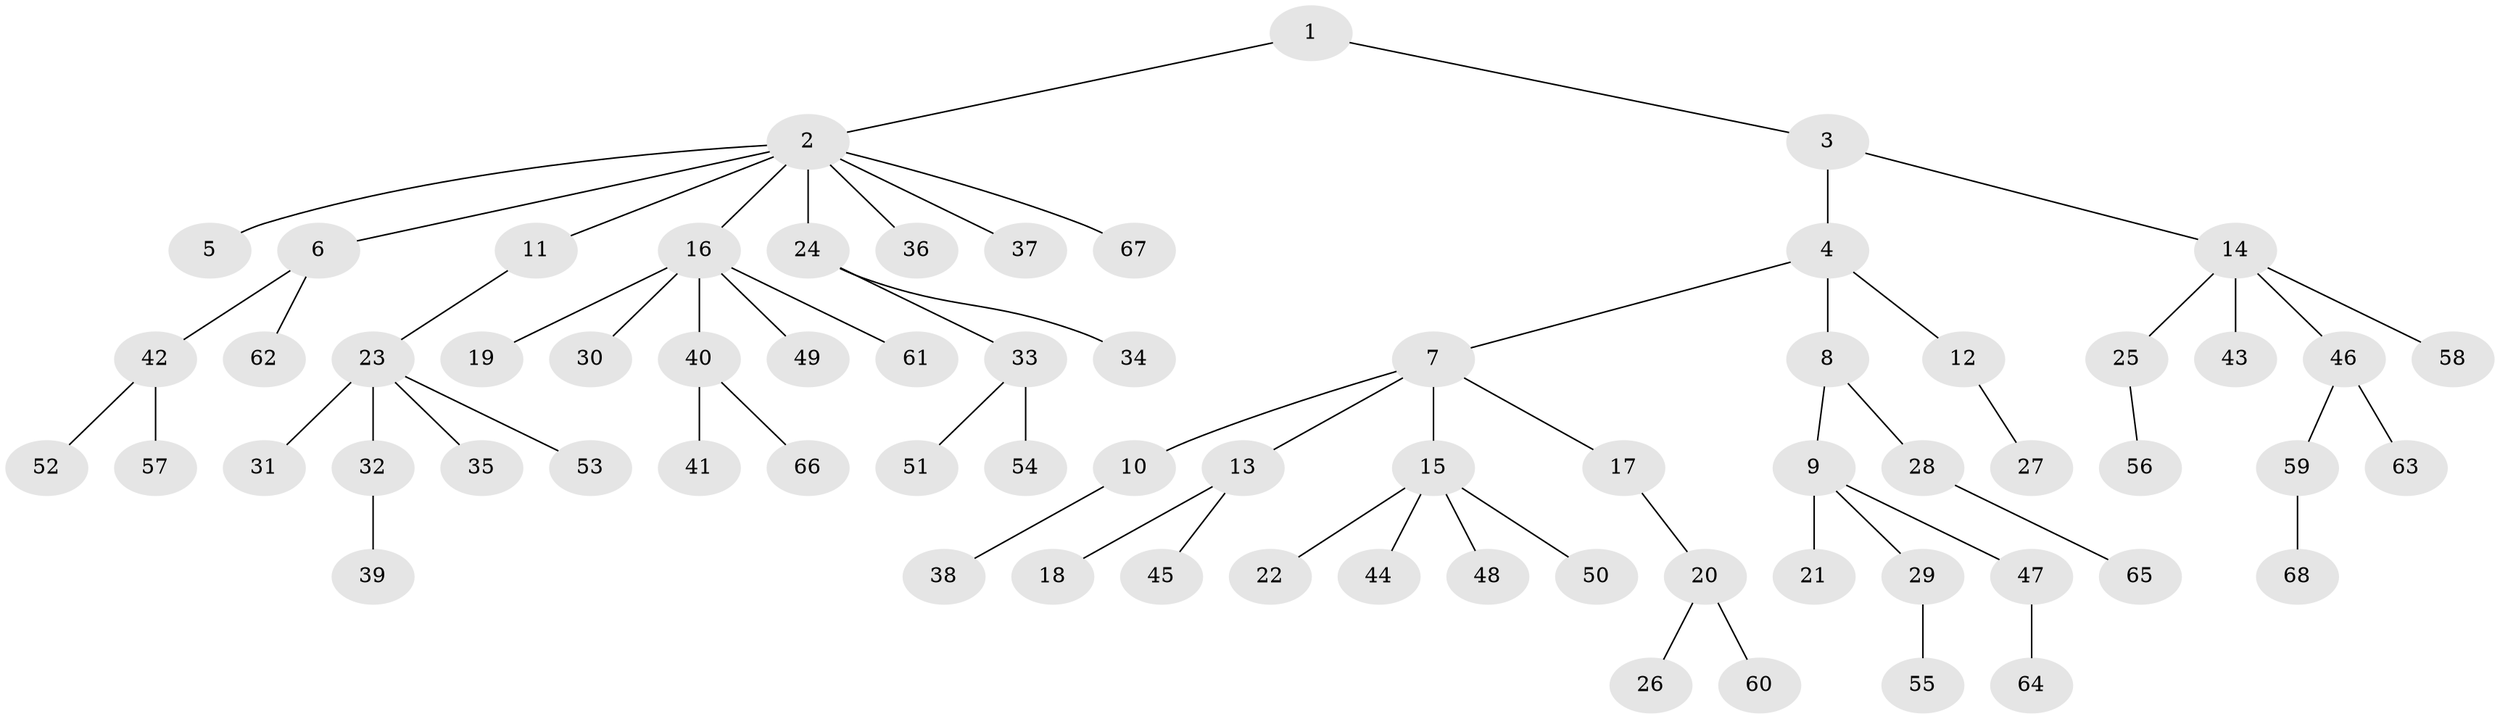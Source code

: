 // coarse degree distribution, {3: 0.0851063829787234, 8: 0.02127659574468085, 4: 0.10638297872340426, 1: 0.5957446808510638, 2: 0.14893617021276595, 5: 0.0425531914893617}
// Generated by graph-tools (version 1.1) at 2025/24/03/03/25 07:24:06]
// undirected, 68 vertices, 67 edges
graph export_dot {
graph [start="1"]
  node [color=gray90,style=filled];
  1;
  2;
  3;
  4;
  5;
  6;
  7;
  8;
  9;
  10;
  11;
  12;
  13;
  14;
  15;
  16;
  17;
  18;
  19;
  20;
  21;
  22;
  23;
  24;
  25;
  26;
  27;
  28;
  29;
  30;
  31;
  32;
  33;
  34;
  35;
  36;
  37;
  38;
  39;
  40;
  41;
  42;
  43;
  44;
  45;
  46;
  47;
  48;
  49;
  50;
  51;
  52;
  53;
  54;
  55;
  56;
  57;
  58;
  59;
  60;
  61;
  62;
  63;
  64;
  65;
  66;
  67;
  68;
  1 -- 2;
  1 -- 3;
  2 -- 5;
  2 -- 6;
  2 -- 11;
  2 -- 16;
  2 -- 24;
  2 -- 36;
  2 -- 37;
  2 -- 67;
  3 -- 4;
  3 -- 14;
  4 -- 7;
  4 -- 8;
  4 -- 12;
  6 -- 42;
  6 -- 62;
  7 -- 10;
  7 -- 13;
  7 -- 15;
  7 -- 17;
  8 -- 9;
  8 -- 28;
  9 -- 21;
  9 -- 29;
  9 -- 47;
  10 -- 38;
  11 -- 23;
  12 -- 27;
  13 -- 18;
  13 -- 45;
  14 -- 25;
  14 -- 43;
  14 -- 46;
  14 -- 58;
  15 -- 22;
  15 -- 44;
  15 -- 48;
  15 -- 50;
  16 -- 19;
  16 -- 30;
  16 -- 40;
  16 -- 49;
  16 -- 61;
  17 -- 20;
  20 -- 26;
  20 -- 60;
  23 -- 31;
  23 -- 32;
  23 -- 35;
  23 -- 53;
  24 -- 33;
  24 -- 34;
  25 -- 56;
  28 -- 65;
  29 -- 55;
  32 -- 39;
  33 -- 51;
  33 -- 54;
  40 -- 41;
  40 -- 66;
  42 -- 52;
  42 -- 57;
  46 -- 59;
  46 -- 63;
  47 -- 64;
  59 -- 68;
}
